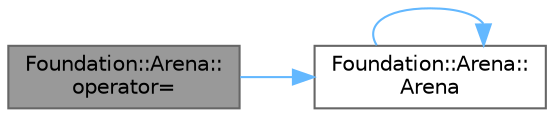 digraph "Foundation::Arena::operator="
{
 // LATEX_PDF_SIZE
  bgcolor="transparent";
  edge [fontname=Helvetica,fontsize=10,labelfontname=Helvetica,labelfontsize=10];
  node [fontname=Helvetica,fontsize=10,shape=box,height=0.2,width=0.4];
  rankdir="LR";
  Node1 [id="Node000001",label="Foundation::Arena::\loperator=",height=0.2,width=0.4,color="gray40", fillcolor="grey60", style="filled", fontcolor="black",tooltip=" "];
  Node1 -> Node2 [id="edge1_Node000001_Node000002",color="steelblue1",style="solid",tooltip=" "];
  Node2 [id="Node000002",label="Foundation::Arena::\lArena",height=0.2,width=0.4,color="grey40", fillcolor="white", style="filled",URL="$class_foundation_1_1_arena.html#a767f6cad28399ceb05b603494e069579",tooltip=" "];
  Node2 -> Node2 [id="edge2_Node000002_Node000002",color="steelblue1",style="solid",tooltip=" "];
}
